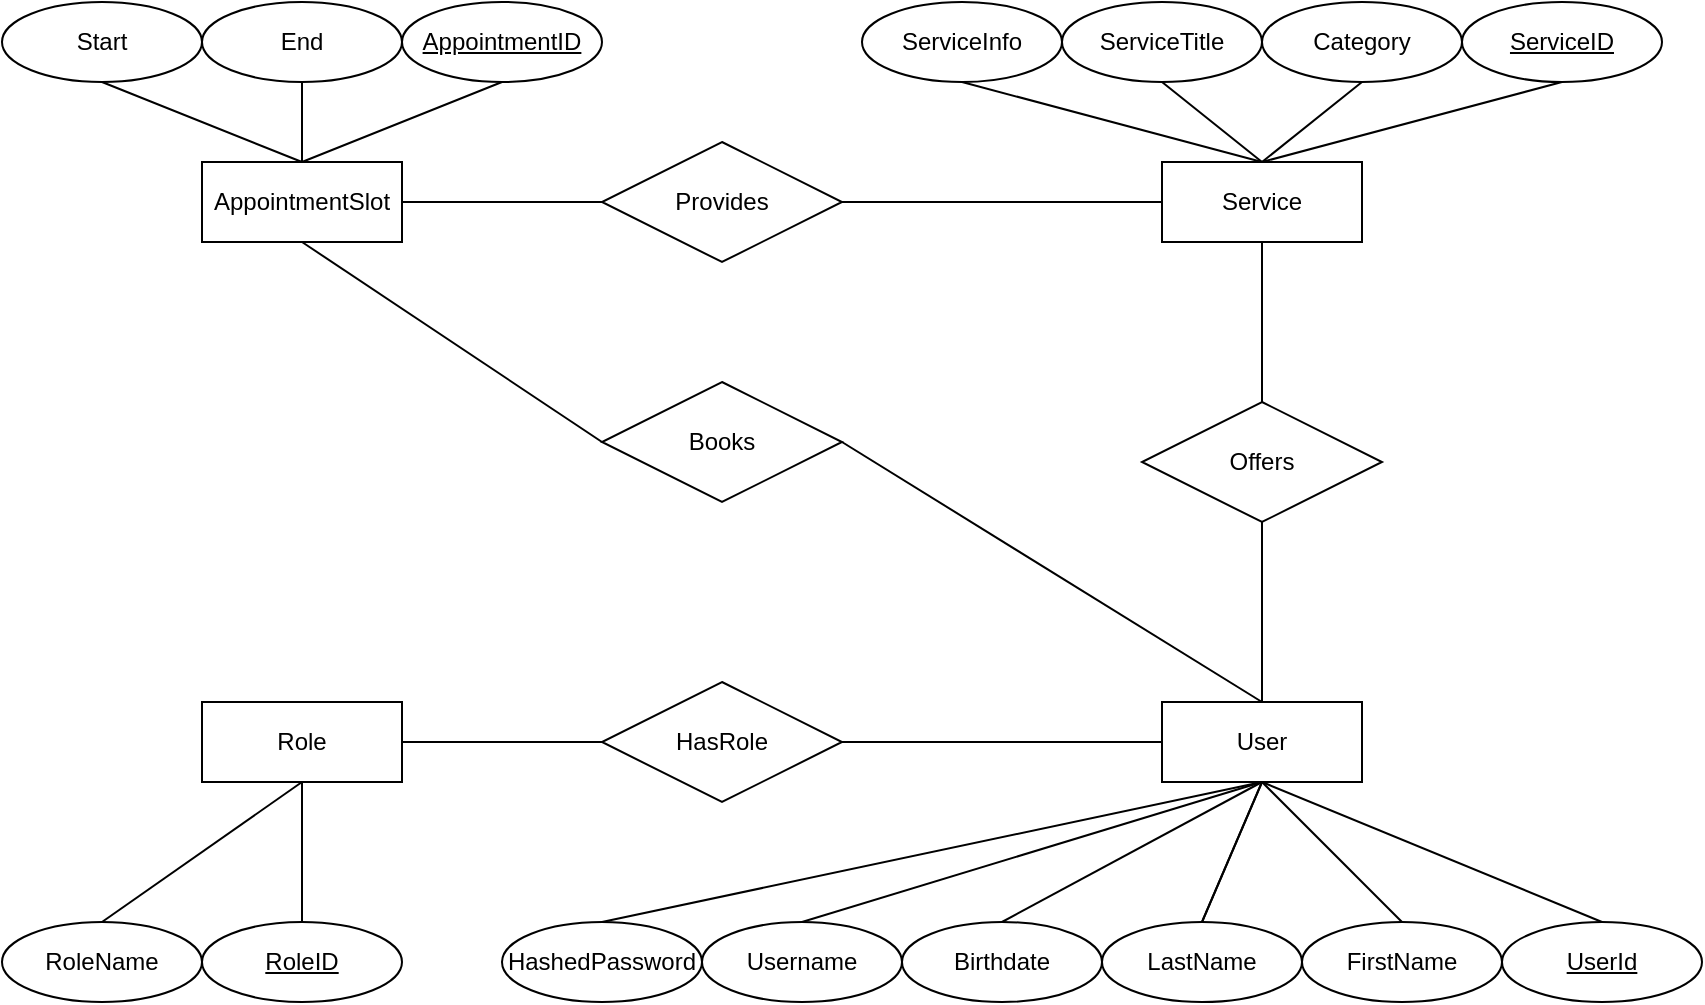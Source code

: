 <mxfile version="22.0.2" type="device">
  <diagram name="Page-1" id="R-vtYA2fxaq1COLgrQGK">
    <mxGraphModel dx="1217" dy="-599" grid="1" gridSize="10" guides="1" tooltips="1" connect="1" arrows="1" fold="1" page="1" pageScale="1" pageWidth="850" pageHeight="1100" math="0" shadow="0">
      <root>
        <mxCell id="0" />
        <mxCell id="1" parent="0" />
        <mxCell id="kdftYnHSVsV1p3vMMBTJ-1" value="User" style="whiteSpace=wrap;html=1;align=center;" vertex="1" parent="1">
          <mxGeometry x="580" y="1450" width="100" height="40" as="geometry" />
        </mxCell>
        <mxCell id="kdftYnHSVsV1p3vMMBTJ-2" value="Username" style="ellipse;whiteSpace=wrap;html=1;align=center;" vertex="1" parent="1">
          <mxGeometry x="350" y="1560" width="100" height="40" as="geometry" />
        </mxCell>
        <mxCell id="kdftYnHSVsV1p3vMMBTJ-3" value="FirstName" style="ellipse;whiteSpace=wrap;html=1;align=center;" vertex="1" parent="1">
          <mxGeometry x="650" y="1560" width="100" height="40" as="geometry" />
        </mxCell>
        <mxCell id="kdftYnHSVsV1p3vMMBTJ-5" value="Birthdate" style="ellipse;whiteSpace=wrap;html=1;align=center;" vertex="1" parent="1">
          <mxGeometry x="450" y="1560" width="100" height="40" as="geometry" />
        </mxCell>
        <mxCell id="kdftYnHSVsV1p3vMMBTJ-6" value="HashedPassword" style="ellipse;whiteSpace=wrap;html=1;align=center;" vertex="1" parent="1">
          <mxGeometry x="250" y="1560" width="100" height="40" as="geometry" />
        </mxCell>
        <mxCell id="kdftYnHSVsV1p3vMMBTJ-7" value="UserId" style="ellipse;whiteSpace=wrap;html=1;align=center;fontStyle=4;" vertex="1" parent="1">
          <mxGeometry x="750" y="1560" width="100" height="40" as="geometry" />
        </mxCell>
        <mxCell id="kdftYnHSVsV1p3vMMBTJ-9" value="" style="endArrow=none;html=1;rounded=0;entryX=0.5;entryY=1;entryDx=0;entryDy=0;exitX=0.5;exitY=0;exitDx=0;exitDy=0;" edge="1" parent="1" source="kdftYnHSVsV1p3vMMBTJ-4" target="kdftYnHSVsV1p3vMMBTJ-1">
          <mxGeometry relative="1" as="geometry">
            <mxPoint x="365" y="2010" as="sourcePoint" />
            <mxPoint x="525" y="2010" as="targetPoint" />
          </mxGeometry>
        </mxCell>
        <mxCell id="kdftYnHSVsV1p3vMMBTJ-10" value="" style="endArrow=none;html=1;rounded=0;entryX=0.5;entryY=1;entryDx=0;entryDy=0;exitX=0.5;exitY=0;exitDx=0;exitDy=0;" edge="1" parent="1" source="kdftYnHSVsV1p3vMMBTJ-2" target="kdftYnHSVsV1p3vMMBTJ-1">
          <mxGeometry relative="1" as="geometry">
            <mxPoint x="365" y="2010" as="sourcePoint" />
            <mxPoint x="525" y="2010" as="targetPoint" />
          </mxGeometry>
        </mxCell>
        <mxCell id="kdftYnHSVsV1p3vMMBTJ-11" value="Role" style="whiteSpace=wrap;html=1;align=center;" vertex="1" parent="1">
          <mxGeometry x="100" y="1450" width="100" height="40" as="geometry" />
        </mxCell>
        <mxCell id="kdftYnHSVsV1p3vMMBTJ-12" value="RoleName" style="ellipse;whiteSpace=wrap;html=1;align=center;" vertex="1" parent="1">
          <mxGeometry y="1560" width="100" height="40" as="geometry" />
        </mxCell>
        <mxCell id="kdftYnHSVsV1p3vMMBTJ-13" value="RoleID" style="ellipse;whiteSpace=wrap;html=1;align=center;fontStyle=4;" vertex="1" parent="1">
          <mxGeometry x="100" y="1560" width="100" height="40" as="geometry" />
        </mxCell>
        <mxCell id="kdftYnHSVsV1p3vMMBTJ-14" value="HasRole" style="shape=rhombus;perimeter=rhombusPerimeter;whiteSpace=wrap;html=1;align=center;" vertex="1" parent="1">
          <mxGeometry x="300" y="1440" width="120" height="60" as="geometry" />
        </mxCell>
        <mxCell id="kdftYnHSVsV1p3vMMBTJ-15" value="" style="endArrow=none;html=1;rounded=0;exitX=1;exitY=0.5;exitDx=0;exitDy=0;entryX=0;entryY=0.5;entryDx=0;entryDy=0;" edge="1" parent="1" source="kdftYnHSVsV1p3vMMBTJ-14" target="kdftYnHSVsV1p3vMMBTJ-1">
          <mxGeometry relative="1" as="geometry">
            <mxPoint x="380" y="1570" as="sourcePoint" />
            <mxPoint x="205" y="1530" as="targetPoint" />
          </mxGeometry>
        </mxCell>
        <mxCell id="kdftYnHSVsV1p3vMMBTJ-16" value="" style="endArrow=none;html=1;rounded=0;entryX=0;entryY=0.5;entryDx=0;entryDy=0;exitX=1;exitY=0.5;exitDx=0;exitDy=0;" edge="1" parent="1" source="kdftYnHSVsV1p3vMMBTJ-11" target="kdftYnHSVsV1p3vMMBTJ-14">
          <mxGeometry relative="1" as="geometry">
            <mxPoint x="380" y="1570" as="sourcePoint" />
            <mxPoint x="540" y="1570" as="targetPoint" />
          </mxGeometry>
        </mxCell>
        <mxCell id="kdftYnHSVsV1p3vMMBTJ-17" value="Service" style="whiteSpace=wrap;html=1;align=center;" vertex="1" parent="1">
          <mxGeometry x="580" y="1180" width="100" height="40" as="geometry" />
        </mxCell>
        <mxCell id="kdftYnHSVsV1p3vMMBTJ-18" value="ServiceInfo" style="ellipse;whiteSpace=wrap;html=1;align=center;" vertex="1" parent="1">
          <mxGeometry x="430" y="1100" width="100" height="40" as="geometry" />
        </mxCell>
        <mxCell id="kdftYnHSVsV1p3vMMBTJ-19" value="ServiceTitle" style="ellipse;whiteSpace=wrap;html=1;align=center;" vertex="1" parent="1">
          <mxGeometry x="530" y="1100" width="100" height="40" as="geometry" />
        </mxCell>
        <mxCell id="kdftYnHSVsV1p3vMMBTJ-20" value="Category" style="ellipse;whiteSpace=wrap;html=1;align=center;" vertex="1" parent="1">
          <mxGeometry x="630" y="1100" width="100" height="40" as="geometry" />
        </mxCell>
        <mxCell id="kdftYnHSVsV1p3vMMBTJ-21" value="ServiceID" style="ellipse;whiteSpace=wrap;html=1;align=center;fontStyle=4;" vertex="1" parent="1">
          <mxGeometry x="730" y="1100" width="100" height="40" as="geometry" />
        </mxCell>
        <mxCell id="kdftYnHSVsV1p3vMMBTJ-22" value="" style="endArrow=none;html=1;rounded=0;entryX=0.5;entryY=0;entryDx=0;entryDy=0;exitX=0.5;exitY=1;exitDx=0;exitDy=0;" edge="1" parent="1" source="kdftYnHSVsV1p3vMMBTJ-18" target="kdftYnHSVsV1p3vMMBTJ-17">
          <mxGeometry relative="1" as="geometry">
            <mxPoint x="345" y="1930" as="sourcePoint" />
            <mxPoint x="505" y="1930" as="targetPoint" />
          </mxGeometry>
        </mxCell>
        <mxCell id="kdftYnHSVsV1p3vMMBTJ-23" value="" style="endArrow=none;html=1;rounded=0;entryX=0.5;entryY=0;entryDx=0;entryDy=0;exitX=0.5;exitY=1;exitDx=0;exitDy=0;" edge="1" parent="1" source="kdftYnHSVsV1p3vMMBTJ-19" target="kdftYnHSVsV1p3vMMBTJ-17">
          <mxGeometry relative="1" as="geometry">
            <mxPoint x="345" y="1930" as="sourcePoint" />
            <mxPoint x="505" y="1930" as="targetPoint" />
          </mxGeometry>
        </mxCell>
        <mxCell id="kdftYnHSVsV1p3vMMBTJ-24" value="" style="endArrow=none;html=1;rounded=0;entryX=0.5;entryY=0;entryDx=0;entryDy=0;exitX=0.5;exitY=1;exitDx=0;exitDy=0;" edge="1" parent="1" source="kdftYnHSVsV1p3vMMBTJ-20" target="kdftYnHSVsV1p3vMMBTJ-17">
          <mxGeometry relative="1" as="geometry">
            <mxPoint x="345" y="1930" as="sourcePoint" />
            <mxPoint x="505" y="1930" as="targetPoint" />
          </mxGeometry>
        </mxCell>
        <mxCell id="kdftYnHSVsV1p3vMMBTJ-25" value="" style="endArrow=none;html=1;rounded=0;entryX=0.5;entryY=1;entryDx=0;entryDy=0;exitX=0.5;exitY=0;exitDx=0;exitDy=0;" edge="1" parent="1" source="kdftYnHSVsV1p3vMMBTJ-17" target="kdftYnHSVsV1p3vMMBTJ-21">
          <mxGeometry relative="1" as="geometry">
            <mxPoint x="345" y="1930" as="sourcePoint" />
            <mxPoint x="505" y="1930" as="targetPoint" />
          </mxGeometry>
        </mxCell>
        <mxCell id="kdftYnHSVsV1p3vMMBTJ-26" value="" style="endArrow=none;html=1;rounded=0;entryX=0.5;entryY=0;entryDx=0;entryDy=0;exitX=0.5;exitY=1;exitDx=0;exitDy=0;" edge="1" parent="1" source="kdftYnHSVsV1p3vMMBTJ-1" target="kdftYnHSVsV1p3vMMBTJ-5">
          <mxGeometry relative="1" as="geometry">
            <mxPoint x="345" y="1930" as="sourcePoint" />
            <mxPoint x="505" y="1930" as="targetPoint" />
          </mxGeometry>
        </mxCell>
        <mxCell id="kdftYnHSVsV1p3vMMBTJ-27" value="" style="endArrow=none;html=1;rounded=0;entryX=0.5;entryY=0;entryDx=0;entryDy=0;exitX=0.5;exitY=1;exitDx=0;exitDy=0;" edge="1" parent="1" source="kdftYnHSVsV1p3vMMBTJ-1" target="kdftYnHSVsV1p3vMMBTJ-4">
          <mxGeometry relative="1" as="geometry">
            <mxPoint x="345" y="1930" as="sourcePoint" />
            <mxPoint x="505" y="1930" as="targetPoint" />
          </mxGeometry>
        </mxCell>
        <mxCell id="kdftYnHSVsV1p3vMMBTJ-28" value="" style="endArrow=none;html=1;rounded=0;entryX=0.5;entryY=0;entryDx=0;entryDy=0;exitX=0.5;exitY=1;exitDx=0;exitDy=0;" edge="1" parent="1" source="kdftYnHSVsV1p3vMMBTJ-1" target="kdftYnHSVsV1p3vMMBTJ-3">
          <mxGeometry relative="1" as="geometry">
            <mxPoint x="345" y="1930" as="sourcePoint" />
            <mxPoint x="505" y="1930" as="targetPoint" />
          </mxGeometry>
        </mxCell>
        <mxCell id="kdftYnHSVsV1p3vMMBTJ-29" value="" style="endArrow=none;html=1;rounded=0;entryX=0.5;entryY=0;entryDx=0;entryDy=0;exitX=0.5;exitY=1;exitDx=0;exitDy=0;" edge="1" parent="1" source="kdftYnHSVsV1p3vMMBTJ-1" target="kdftYnHSVsV1p3vMMBTJ-7">
          <mxGeometry relative="1" as="geometry">
            <mxPoint x="345" y="1930" as="sourcePoint" />
            <mxPoint x="505" y="1930" as="targetPoint" />
          </mxGeometry>
        </mxCell>
        <mxCell id="kdftYnHSVsV1p3vMMBTJ-30" value="Offers" style="shape=rhombus;perimeter=rhombusPerimeter;whiteSpace=wrap;html=1;align=center;" vertex="1" parent="1">
          <mxGeometry x="570" y="1300" width="120" height="60" as="geometry" />
        </mxCell>
        <mxCell id="kdftYnHSVsV1p3vMMBTJ-31" value="" style="endArrow=none;html=1;rounded=0;entryX=0.5;entryY=1;entryDx=0;entryDy=0;exitX=0.5;exitY=0;exitDx=0;exitDy=0;" edge="1" parent="1" source="kdftYnHSVsV1p3vMMBTJ-1" target="kdftYnHSVsV1p3vMMBTJ-30">
          <mxGeometry relative="1" as="geometry">
            <mxPoint x="345" y="1930" as="sourcePoint" />
            <mxPoint x="505" y="1930" as="targetPoint" />
          </mxGeometry>
        </mxCell>
        <mxCell id="kdftYnHSVsV1p3vMMBTJ-32" value="" style="endArrow=none;html=1;rounded=0;entryX=0.5;entryY=1;entryDx=0;entryDy=0;exitX=0.5;exitY=0;exitDx=0;exitDy=0;" edge="1" parent="1" source="kdftYnHSVsV1p3vMMBTJ-30" target="kdftYnHSVsV1p3vMMBTJ-17">
          <mxGeometry relative="1" as="geometry">
            <mxPoint x="345" y="1930" as="sourcePoint" />
            <mxPoint x="505" y="1930" as="targetPoint" />
          </mxGeometry>
        </mxCell>
        <mxCell id="kdftYnHSVsV1p3vMMBTJ-33" value="" style="endArrow=none;html=1;rounded=0;entryX=0.5;entryY=1;entryDx=0;entryDy=0;exitX=0.5;exitY=0;exitDx=0;exitDy=0;" edge="1" parent="1" source="kdftYnHSVsV1p3vMMBTJ-12" target="kdftYnHSVsV1p3vMMBTJ-11">
          <mxGeometry relative="1" as="geometry">
            <mxPoint x="300" y="1420" as="sourcePoint" />
            <mxPoint x="460" y="1420" as="targetPoint" />
          </mxGeometry>
        </mxCell>
        <mxCell id="kdftYnHSVsV1p3vMMBTJ-34" value="" style="endArrow=none;html=1;rounded=0;entryX=0.5;entryY=1;entryDx=0;entryDy=0;exitX=0.5;exitY=0;exitDx=0;exitDy=0;" edge="1" parent="1" source="kdftYnHSVsV1p3vMMBTJ-13" target="kdftYnHSVsV1p3vMMBTJ-11">
          <mxGeometry relative="1" as="geometry">
            <mxPoint x="300" y="1420" as="sourcePoint" />
            <mxPoint x="460" y="1420" as="targetPoint" />
          </mxGeometry>
        </mxCell>
        <mxCell id="kdftYnHSVsV1p3vMMBTJ-35" value="AppointmentSlot" style="whiteSpace=wrap;html=1;align=center;" vertex="1" parent="1">
          <mxGeometry x="100" y="1180" width="100" height="40" as="geometry" />
        </mxCell>
        <mxCell id="kdftYnHSVsV1p3vMMBTJ-36" value="Books" style="shape=rhombus;perimeter=rhombusPerimeter;whiteSpace=wrap;html=1;align=center;" vertex="1" parent="1">
          <mxGeometry x="300" y="1290" width="120" height="60" as="geometry" />
        </mxCell>
        <mxCell id="kdftYnHSVsV1p3vMMBTJ-37" value="Provides" style="shape=rhombus;perimeter=rhombusPerimeter;whiteSpace=wrap;html=1;align=center;" vertex="1" parent="1">
          <mxGeometry x="300" y="1170" width="120" height="60" as="geometry" />
        </mxCell>
        <mxCell id="kdftYnHSVsV1p3vMMBTJ-38" value="" style="endArrow=none;html=1;rounded=0;entryX=1;entryY=0.5;entryDx=0;entryDy=0;exitX=0;exitY=0.5;exitDx=0;exitDy=0;" edge="1" parent="1" source="kdftYnHSVsV1p3vMMBTJ-37" target="kdftYnHSVsV1p3vMMBTJ-35">
          <mxGeometry relative="1" as="geometry">
            <mxPoint x="230" y="1660" as="sourcePoint" />
            <mxPoint x="500" y="1760" as="targetPoint" />
          </mxGeometry>
        </mxCell>
        <mxCell id="kdftYnHSVsV1p3vMMBTJ-39" value="" style="endArrow=none;html=1;rounded=0;exitX=0;exitY=0.5;exitDx=0;exitDy=0;entryX=0.5;entryY=1;entryDx=0;entryDy=0;" edge="1" parent="1" source="kdftYnHSVsV1p3vMMBTJ-36" target="kdftYnHSVsV1p3vMMBTJ-35">
          <mxGeometry relative="1" as="geometry">
            <mxPoint x="340" y="1760" as="sourcePoint" />
            <mxPoint x="500" y="1760" as="targetPoint" />
          </mxGeometry>
        </mxCell>
        <mxCell id="kdftYnHSVsV1p3vMMBTJ-40" value="" style="endArrow=none;html=1;rounded=0;exitX=1;exitY=0.5;exitDx=0;exitDy=0;entryX=0;entryY=0.5;entryDx=0;entryDy=0;" edge="1" parent="1" source="kdftYnHSVsV1p3vMMBTJ-37" target="kdftYnHSVsV1p3vMMBTJ-17">
          <mxGeometry relative="1" as="geometry">
            <mxPoint x="340" y="1760" as="sourcePoint" />
            <mxPoint x="500" y="1760" as="targetPoint" />
          </mxGeometry>
        </mxCell>
        <mxCell id="kdftYnHSVsV1p3vMMBTJ-41" value="" style="endArrow=none;html=1;rounded=0;entryX=1;entryY=0.5;entryDx=0;entryDy=0;exitX=0.5;exitY=0;exitDx=0;exitDy=0;" edge="1" parent="1" source="kdftYnHSVsV1p3vMMBTJ-1" target="kdftYnHSVsV1p3vMMBTJ-36">
          <mxGeometry relative="1" as="geometry">
            <mxPoint x="340" y="1860" as="sourcePoint" />
            <mxPoint x="500" y="1860" as="targetPoint" />
          </mxGeometry>
        </mxCell>
        <mxCell id="kdftYnHSVsV1p3vMMBTJ-42" value="Start" style="ellipse;whiteSpace=wrap;html=1;align=center;" vertex="1" parent="1">
          <mxGeometry y="1100" width="100" height="40" as="geometry" />
        </mxCell>
        <mxCell id="kdftYnHSVsV1p3vMMBTJ-43" value="End" style="ellipse;whiteSpace=wrap;html=1;align=center;" vertex="1" parent="1">
          <mxGeometry x="100" y="1100" width="100" height="40" as="geometry" />
        </mxCell>
        <mxCell id="kdftYnHSVsV1p3vMMBTJ-45" value="AppointmentID" style="ellipse;whiteSpace=wrap;html=1;align=center;fontStyle=4;" vertex="1" parent="1">
          <mxGeometry x="200" y="1100" width="100" height="40" as="geometry" />
        </mxCell>
        <mxCell id="kdftYnHSVsV1p3vMMBTJ-46" value="" style="endArrow=none;html=1;rounded=0;entryX=0.5;entryY=1;entryDx=0;entryDy=0;exitX=0.5;exitY=0;exitDx=0;exitDy=0;" edge="1" parent="1" source="kdftYnHSVsV1p3vMMBTJ-35" target="kdftYnHSVsV1p3vMMBTJ-45">
          <mxGeometry relative="1" as="geometry">
            <mxPoint x="340" y="1560" as="sourcePoint" />
            <mxPoint x="500" y="1560" as="targetPoint" />
          </mxGeometry>
        </mxCell>
        <mxCell id="kdftYnHSVsV1p3vMMBTJ-47" value="" style="endArrow=none;html=1;rounded=0;entryX=0.5;entryY=1;entryDx=0;entryDy=0;exitX=0.5;exitY=0;exitDx=0;exitDy=0;" edge="1" parent="1" source="kdftYnHSVsV1p3vMMBTJ-35" target="kdftYnHSVsV1p3vMMBTJ-43">
          <mxGeometry relative="1" as="geometry">
            <mxPoint x="340" y="1560" as="sourcePoint" />
            <mxPoint x="500" y="1560" as="targetPoint" />
          </mxGeometry>
        </mxCell>
        <mxCell id="kdftYnHSVsV1p3vMMBTJ-48" value="" style="endArrow=none;html=1;rounded=0;exitX=0.5;exitY=1;exitDx=0;exitDy=0;entryX=0.5;entryY=0;entryDx=0;entryDy=0;" edge="1" parent="1" source="kdftYnHSVsV1p3vMMBTJ-42" target="kdftYnHSVsV1p3vMMBTJ-35">
          <mxGeometry relative="1" as="geometry">
            <mxPoint x="340" y="1560" as="sourcePoint" />
            <mxPoint x="500" y="1560" as="targetPoint" />
          </mxGeometry>
        </mxCell>
        <mxCell id="kdftYnHSVsV1p3vMMBTJ-50" value="" style="endArrow=none;html=1;rounded=0;entryX=0.5;entryY=1;entryDx=0;entryDy=0;exitX=0.5;exitY=0;exitDx=0;exitDy=0;" edge="1" parent="1" source="kdftYnHSVsV1p3vMMBTJ-6" target="kdftYnHSVsV1p3vMMBTJ-1">
          <mxGeometry relative="1" as="geometry">
            <mxPoint x="175" y="2060" as="sourcePoint" />
            <mxPoint x="630" y="1490" as="targetPoint" />
          </mxGeometry>
        </mxCell>
        <mxCell id="kdftYnHSVsV1p3vMMBTJ-4" value="LastName" style="ellipse;whiteSpace=wrap;html=1;align=center;" vertex="1" parent="1">
          <mxGeometry x="550" y="1560" width="100" height="40" as="geometry" />
        </mxCell>
      </root>
    </mxGraphModel>
  </diagram>
</mxfile>
